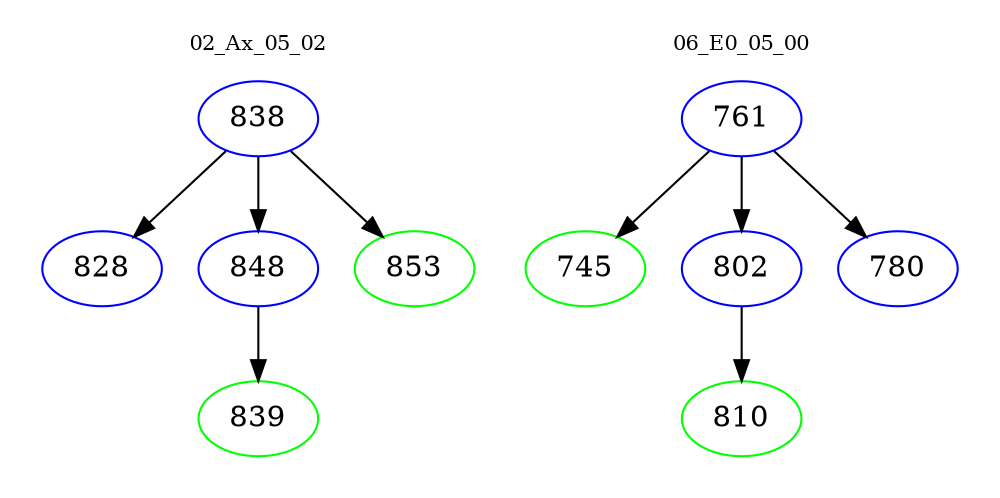 digraph{
subgraph cluster_0 {
color = white
label = "02_Ax_05_02";
fontsize=10;
T0_838 [label="838", color="blue"]
T0_838 -> T0_828 [color="black"]
T0_828 [label="828", color="blue"]
T0_838 -> T0_848 [color="black"]
T0_848 [label="848", color="blue"]
T0_848 -> T0_839 [color="black"]
T0_839 [label="839", color="green"]
T0_838 -> T0_853 [color="black"]
T0_853 [label="853", color="green"]
}
subgraph cluster_1 {
color = white
label = "06_E0_05_00";
fontsize=10;
T1_761 [label="761", color="blue"]
T1_761 -> T1_745 [color="black"]
T1_745 [label="745", color="green"]
T1_761 -> T1_802 [color="black"]
T1_802 [label="802", color="blue"]
T1_802 -> T1_810 [color="black"]
T1_810 [label="810", color="green"]
T1_761 -> T1_780 [color="black"]
T1_780 [label="780", color="blue"]
}
}
